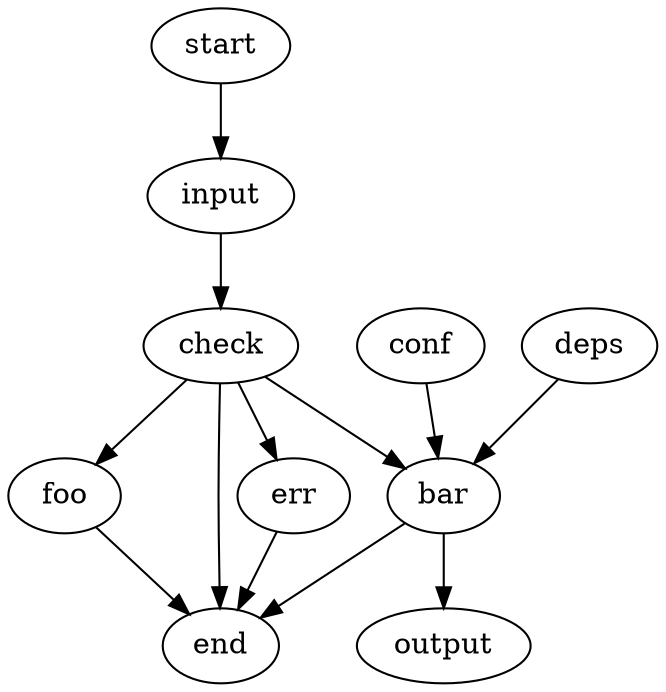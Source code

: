 /**
 * https://graphviz.org/about/ ,
 * https://magjac.com/graphviz-visual-editor/ ,
 * https://dreampuf.github.io/GraphvizOnline/ ,
 * 
 * edge cannot follow attribute in same statement.
 * multiple edge statements can be on one line.
 * semi-colon is optional between edge statements.
 * 
 * generate image using command:
 *   $ apt install graphviz
 *   $ dot -Tpng example.dot -o example.png
 * 
 * use image in markdown example.md:
 *   ![](example.png)
 * 
 * then preview markdown in vscode.
 * 
 * similar tools: mermaid chart, yED.
 */
// example.dot
digraph {
    start -> input -> check -> foo -> end;
    check -> bar -> end;
    check -> err -> end;
    check -> end;
    
    conf -> bar -> output;
    deps -> bar;
}
